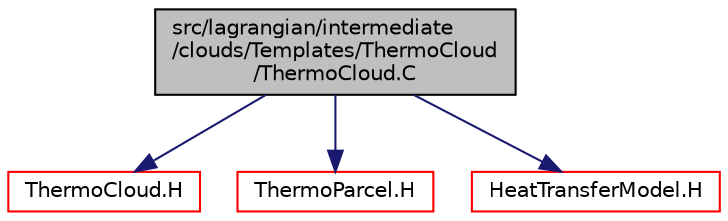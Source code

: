 digraph "src/lagrangian/intermediate/clouds/Templates/ThermoCloud/ThermoCloud.C"
{
  bgcolor="transparent";
  edge [fontname="Helvetica",fontsize="10",labelfontname="Helvetica",labelfontsize="10"];
  node [fontname="Helvetica",fontsize="10",shape=record];
  Node1 [label="src/lagrangian/intermediate\l/clouds/Templates/ThermoCloud\l/ThermoCloud.C",height=0.2,width=0.4,color="black", fillcolor="grey75", style="filled", fontcolor="black"];
  Node1 -> Node2 [color="midnightblue",fontsize="10",style="solid",fontname="Helvetica"];
  Node2 [label="ThermoCloud.H",height=0.2,width=0.4,color="red",URL="$a06601.html"];
  Node1 -> Node3 [color="midnightblue",fontsize="10",style="solid",fontname="Helvetica"];
  Node3 [label="ThermoParcel.H",height=0.2,width=0.4,color="red",URL="$a06696.html"];
  Node1 -> Node4 [color="midnightblue",fontsize="10",style="solid",fontname="Helvetica"];
  Node4 [label="HeatTransferModel.H",height=0.2,width=0.4,color="red",URL="$a06971.html"];
}
